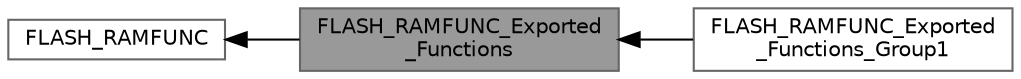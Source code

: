 digraph "FLASH_RAMFUNC_Exported_Functions"
{
 // LATEX_PDF_SIZE
  bgcolor="transparent";
  edge [fontname=Helvetica,fontsize=10,labelfontname=Helvetica,labelfontsize=10];
  node [fontname=Helvetica,fontsize=10,shape=box,height=0.2,width=0.4];
  rankdir=LR;
  Node2 [id="Node000002",label="FLASH_RAMFUNC",height=0.2,width=0.4,color="grey40", fillcolor="white", style="filled",URL="$group___f_l_a_s_h___r_a_m_f_u_n_c.html",tooltip="FLASH functions executed from RAM"];
  Node1 [id="Node000001",label="FLASH_RAMFUNC_Exported\l_Functions",height=0.2,width=0.4,color="gray40", fillcolor="grey60", style="filled", fontcolor="black",tooltip=" "];
  Node3 [id="Node000003",label="FLASH_RAMFUNC_Exported\l_Functions_Group1",height=0.2,width=0.4,color="grey40", fillcolor="white", style="filled",URL="$group___f_l_a_s_h___r_a_m_f_u_n_c___exported___functions___group1.html",tooltip=" "];
  Node2->Node1 [shape=plaintext, dir="back", style="solid"];
  Node1->Node3 [shape=plaintext, dir="back", style="solid"];
}
